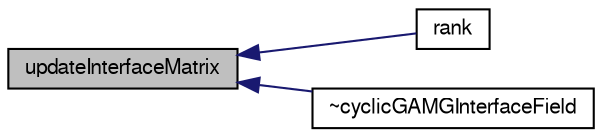 digraph "updateInterfaceMatrix"
{
  bgcolor="transparent";
  edge [fontname="FreeSans",fontsize="10",labelfontname="FreeSans",labelfontsize="10"];
  node [fontname="FreeSans",fontsize="10",shape=record];
  rankdir="LR";
  Node29 [label="updateInterfaceMatrix",height=0.2,width=0.4,color="black", fillcolor="grey75", style="filled", fontcolor="black"];
  Node29 -> Node30 [dir="back",color="midnightblue",fontsize="10",style="solid",fontname="FreeSans"];
  Node30 [label="rank",height=0.2,width=0.4,color="black",URL="$a27006.html#a28cec306639748f916ab2fcd31764ba0",tooltip="Return rank of component for transform. "];
  Node29 -> Node31 [dir="back",color="midnightblue",fontsize="10",style="solid",fontname="FreeSans"];
  Node31 [label="~cyclicGAMGInterfaceField",height=0.2,width=0.4,color="black",URL="$a27006.html#a1e04675909f264525232474ec102755a",tooltip="Destructor. "];
}

